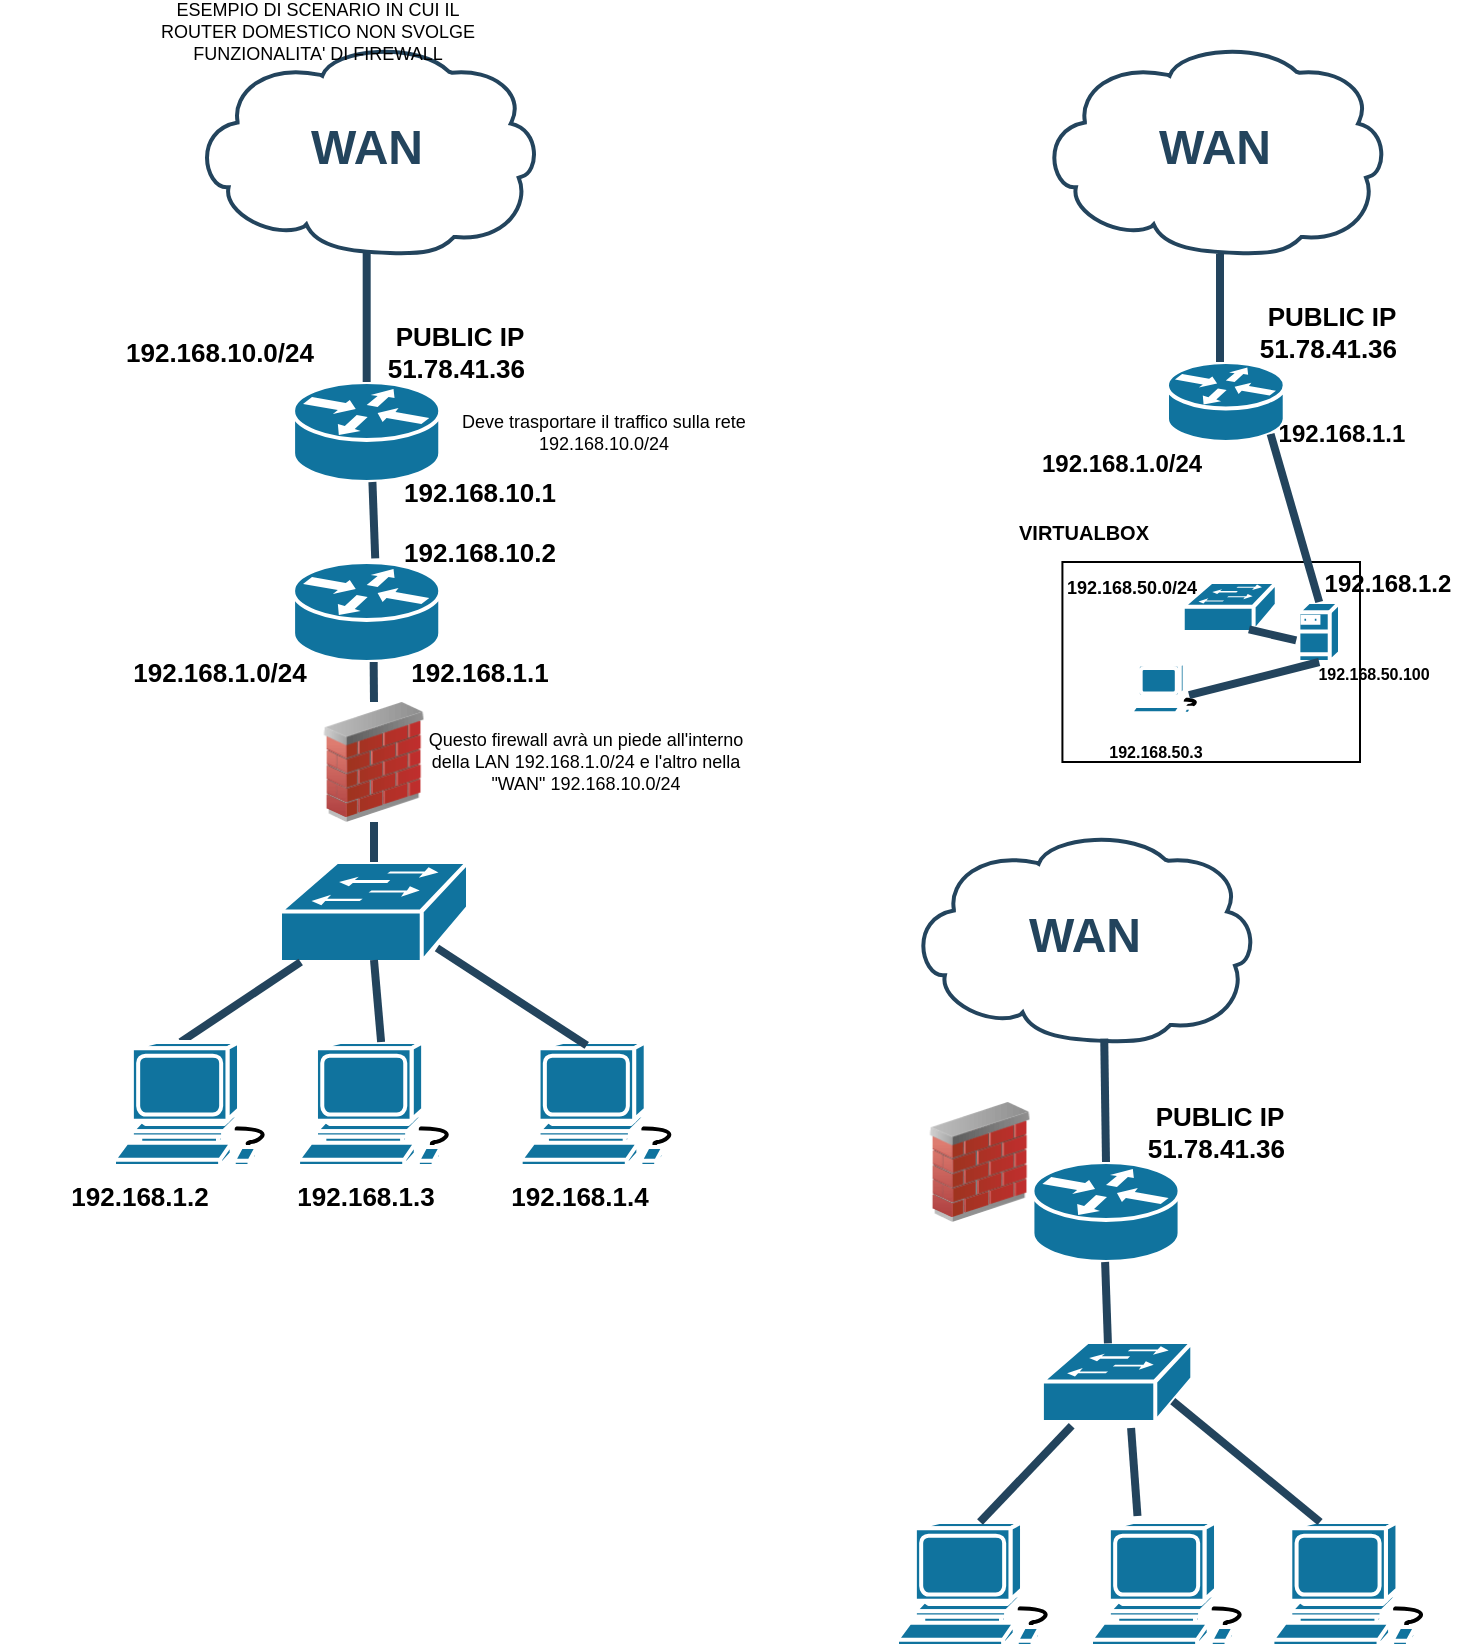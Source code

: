 <mxfile version="20.5.3" type="device"><diagram id="luau3iSR2wHoOwFd6wMg" name="Pagina-1"><mxGraphModel dx="981" dy="515" grid="1" gridSize="10" guides="1" tooltips="1" connect="1" arrows="1" fold="1" page="1" pageScale="1" pageWidth="827" pageHeight="1169" math="0" shadow="0"><root><mxCell id="0"/><mxCell id="1" parent="0"/><mxCell id="JwFwMXOfbp0LTPfaGGaq-67" value="" style="rounded=0;whiteSpace=wrap;html=1;fontSize=9;" vertex="1" parent="1"><mxGeometry x="541.21" y="340" width="148.79" height="100" as="geometry"/></mxCell><mxCell id="JwFwMXOfbp0LTPfaGGaq-1" value="" style="shape=mxgraph.cisco.routers.router;html=1;dashed=0;fillColor=#10739E;strokeColor=#ffffff;strokeWidth=2;verticalLabelPosition=bottom;verticalAlign=top;fontFamily=Helvetica;fontSize=36;fontColor=#FFB366" vertex="1" parent="1"><mxGeometry x="156.55" y="250" width="73.58" height="50" as="geometry"/></mxCell><mxCell id="JwFwMXOfbp0LTPfaGGaq-2" value="WAN" style="shape=mxgraph.cisco.storage.cloud;html=1;dashed=0;strokeColor=#23445D;fillColor=#ffffff;strokeWidth=2;fontFamily=Helvetica;fontSize=24;fontColor=#23445D;align=center;fontStyle=1" vertex="1" parent="1"><mxGeometry x="106.34" y="80" width="174" height="106" as="geometry"/></mxCell><mxCell id="JwFwMXOfbp0LTPfaGGaq-3" style="edgeStyle=none;rounded=1;html=1;strokeColor=#23445D;endArrow=none;endFill=0;strokeWidth=4;exitX=0.5;exitY=0.99;exitDx=0;exitDy=0;exitPerimeter=0;entryX=0.5;entryY=0;entryDx=0;entryDy=0;entryPerimeter=0;" edge="1" parent="1" source="JwFwMXOfbp0LTPfaGGaq-2" target="JwFwMXOfbp0LTPfaGGaq-1"><mxGeometry relative="1" as="geometry"><mxPoint x="431.34" y="440.16" as="sourcePoint"/><mxPoint x="379.249" y="486" as="targetPoint"/></mxGeometry></mxCell><mxCell id="JwFwMXOfbp0LTPfaGGaq-4" value="PUBLIC IP&lt;br style=&quot;font-size: 13px;&quot;&gt;51.78.41.36&amp;nbsp;" style="text;html=1;strokeColor=none;fillColor=none;align=center;verticalAlign=middle;whiteSpace=wrap;rounded=0;fontSize=13;fontStyle=1" vertex="1" parent="1"><mxGeometry x="170.34" y="220" width="140" height="30" as="geometry"/></mxCell><mxCell id="JwFwMXOfbp0LTPfaGGaq-7" value="" style="shape=mxgraph.cisco.switches.workgroup_switch;html=1;dashed=0;fillColor=#10739E;strokeColor=#ffffff;strokeWidth=2;verticalLabelPosition=bottom;verticalAlign=top;fontFamily=Helvetica;fontSize=36;fontColor=#FFB366" vertex="1" parent="1"><mxGeometry x="150.0" y="490" width="94" height="50" as="geometry"/></mxCell><mxCell id="JwFwMXOfbp0LTPfaGGaq-27" style="edgeStyle=none;rounded=1;html=1;strokeColor=#23445D;endArrow=none;endFill=0;strokeWidth=4;exitX=0.11;exitY=1;exitDx=0;exitDy=0;exitPerimeter=0;entryX=0.402;entryY=0;entryDx=0;entryDy=0;entryPerimeter=0;" edge="1" parent="1" source="JwFwMXOfbp0LTPfaGGaq-7" target="JwFwMXOfbp0LTPfaGGaq-30"><mxGeometry relative="1" as="geometry"><mxPoint x="200.311" y="510" as="sourcePoint"/><mxPoint x="150.34" y="570" as="targetPoint"/></mxGeometry></mxCell><mxCell id="JwFwMXOfbp0LTPfaGGaq-30" value="" style="shape=mxgraph.cisco.computers_and_peripherals.workstation;html=1;dashed=0;fillColor=#10739E;strokeColor=#ffffff;strokeWidth=2;verticalLabelPosition=bottom;verticalAlign=top;fontFamily=Helvetica;fontSize=36;fontColor=#FFB366" vertex="1" parent="1"><mxGeometry x="67.0" y="580" width="83" height="62" as="geometry"/></mxCell><mxCell id="JwFwMXOfbp0LTPfaGGaq-31" value="" style="shape=mxgraph.cisco.computers_and_peripherals.workstation;html=1;dashed=0;fillColor=#10739E;strokeColor=#ffffff;strokeWidth=2;verticalLabelPosition=bottom;verticalAlign=top;fontFamily=Helvetica;fontSize=36;fontColor=#FFB366" vertex="1" parent="1"><mxGeometry x="159.05" y="580" width="83" height="62" as="geometry"/></mxCell><mxCell id="JwFwMXOfbp0LTPfaGGaq-32" value="" style="shape=mxgraph.cisco.computers_and_peripherals.workstation;html=1;dashed=0;fillColor=#10739E;strokeColor=#ffffff;strokeWidth=2;verticalLabelPosition=bottom;verticalAlign=top;fontFamily=Helvetica;fontSize=36;fontColor=#FFB366" vertex="1" parent="1"><mxGeometry x="270.34" y="580" width="83" height="62" as="geometry"/></mxCell><mxCell id="JwFwMXOfbp0LTPfaGGaq-33" style="edgeStyle=none;rounded=1;html=1;strokeColor=#23445D;endArrow=none;endFill=0;strokeWidth=4;entryX=0.5;entryY=0;entryDx=0;entryDy=0;entryPerimeter=0;exitX=0.5;exitY=0.98;exitDx=0;exitDy=0;exitPerimeter=0;" edge="1" parent="1" source="JwFwMXOfbp0LTPfaGGaq-7" target="JwFwMXOfbp0LTPfaGGaq-31"><mxGeometry relative="1" as="geometry"><mxPoint x="213.34" y="522" as="sourcePoint"/><mxPoint x="110.366" y="605" as="targetPoint"/></mxGeometry></mxCell><mxCell id="JwFwMXOfbp0LTPfaGGaq-34" style="edgeStyle=none;rounded=1;html=1;strokeColor=#23445D;endArrow=none;endFill=0;strokeWidth=4;exitX=0.835;exitY=0.86;exitDx=0;exitDy=0;exitPerimeter=0;entryX=0.398;entryY=0.028;entryDx=0;entryDy=0;entryPerimeter=0;" edge="1" parent="1" source="JwFwMXOfbp0LTPfaGGaq-7" target="JwFwMXOfbp0LTPfaGGaq-32"><mxGeometry relative="1" as="geometry"><mxPoint x="178.33" y="522" as="sourcePoint"/><mxPoint x="300.34" y="590" as="targetPoint"/></mxGeometry></mxCell><mxCell id="JwFwMXOfbp0LTPfaGGaq-35" value="192.168.10.1" style="text;html=1;strokeColor=none;fillColor=none;align=center;verticalAlign=middle;whiteSpace=wrap;rounded=0;fontSize=13;fontStyle=1" vertex="1" parent="1"><mxGeometry x="180.34" y="290" width="140" height="30" as="geometry"/></mxCell><mxCell id="JwFwMXOfbp0LTPfaGGaq-37" style="edgeStyle=none;rounded=1;html=1;strokeColor=#23445D;endArrow=none;endFill=0;strokeWidth=4;entryX=0.5;entryY=0;entryDx=0;entryDy=0;entryPerimeter=0;" edge="1" parent="1" source="JwFwMXOfbp0LTPfaGGaq-40" target="JwFwMXOfbp0LTPfaGGaq-7"><mxGeometry relative="1" as="geometry"><mxPoint x="197.0" y="420" as="sourcePoint"/><mxPoint x="196.84" y="430" as="targetPoint"/></mxGeometry></mxCell><mxCell id="JwFwMXOfbp0LTPfaGGaq-38" value="" style="edgeStyle=none;rounded=1;html=1;strokeColor=#23445D;endArrow=none;endFill=0;strokeWidth=4;exitX=0.5;exitY=0.99;exitDx=0;exitDy=0;exitPerimeter=0;entryX=0.558;entryY=-0.037;entryDx=0;entryDy=0;entryPerimeter=0;" edge="1" parent="1" target="JwFwMXOfbp0LTPfaGGaq-39"><mxGeometry relative="1" as="geometry"><mxPoint x="196.21" y="300" as="sourcePoint"/><mxPoint x="197.0" y="340" as="targetPoint"/></mxGeometry></mxCell><mxCell id="JwFwMXOfbp0LTPfaGGaq-39" value="" style="shape=mxgraph.cisco.routers.router;html=1;dashed=0;fillColor=#10739E;strokeColor=#ffffff;strokeWidth=2;verticalLabelPosition=bottom;verticalAlign=top;fontFamily=Helvetica;fontSize=36;fontColor=#FFB366" vertex="1" parent="1"><mxGeometry x="156.55" y="340" width="73.58" height="50" as="geometry"/></mxCell><mxCell id="JwFwMXOfbp0LTPfaGGaq-40" value="" style="image;html=1;image=img/lib/clip_art/networking/Firewall_02_128x128.png;fontSize=13;" vertex="1" parent="1"><mxGeometry x="167.0" y="410" width="60" height="60" as="geometry"/></mxCell><mxCell id="JwFwMXOfbp0LTPfaGGaq-43" style="edgeStyle=none;rounded=1;html=1;strokeColor=#23445D;endArrow=none;endFill=0;strokeWidth=4;entryX=0.5;entryY=0;entryDx=0;entryDy=0;" edge="1" parent="1" target="JwFwMXOfbp0LTPfaGGaq-40"><mxGeometry relative="1" as="geometry"><mxPoint x="196.83" y="390" as="sourcePoint"/><mxPoint x="196.83" y="410" as="targetPoint"/></mxGeometry></mxCell><mxCell id="JwFwMXOfbp0LTPfaGGaq-44" value="192.168.10.2" style="text;html=1;strokeColor=none;fillColor=none;align=center;verticalAlign=middle;whiteSpace=wrap;rounded=0;fontSize=13;fontStyle=1" vertex="1" parent="1"><mxGeometry x="180.34" y="320" width="140" height="30" as="geometry"/></mxCell><mxCell id="JwFwMXOfbp0LTPfaGGaq-45" value="192.168.10.0/24" style="text;html=1;strokeColor=none;fillColor=none;align=center;verticalAlign=middle;whiteSpace=wrap;rounded=0;fontSize=13;fontStyle=1" vertex="1" parent="1"><mxGeometry x="50.34" y="220" width="140" height="30" as="geometry"/></mxCell><mxCell id="JwFwMXOfbp0LTPfaGGaq-46" value="192.168.1.0/24" style="text;html=1;strokeColor=none;fillColor=none;align=center;verticalAlign=middle;whiteSpace=wrap;rounded=0;fontSize=13;fontStyle=1" vertex="1" parent="1"><mxGeometry x="50.34" y="380" width="140" height="30" as="geometry"/></mxCell><mxCell id="JwFwMXOfbp0LTPfaGGaq-47" value="192.168.1.1" style="text;html=1;strokeColor=none;fillColor=none;align=center;verticalAlign=middle;whiteSpace=wrap;rounded=0;fontSize=13;fontStyle=1" vertex="1" parent="1"><mxGeometry x="180.34" y="380" width="140" height="30" as="geometry"/></mxCell><mxCell id="JwFwMXOfbp0LTPfaGGaq-50" value="192.168.1.2" style="text;html=1;strokeColor=none;fillColor=none;align=center;verticalAlign=middle;whiteSpace=wrap;rounded=0;fontSize=13;fontStyle=1" vertex="1" parent="1"><mxGeometry x="10" y="642" width="140" height="30" as="geometry"/></mxCell><mxCell id="JwFwMXOfbp0LTPfaGGaq-51" value="192.168.1.3" style="text;html=1;strokeColor=none;fillColor=none;align=center;verticalAlign=middle;whiteSpace=wrap;rounded=0;fontSize=13;fontStyle=1" vertex="1" parent="1"><mxGeometry x="123.34" y="642" width="140" height="30" as="geometry"/></mxCell><mxCell id="JwFwMXOfbp0LTPfaGGaq-52" value="192.168.1.4" style="text;html=1;strokeColor=none;fillColor=none;align=center;verticalAlign=middle;whiteSpace=wrap;rounded=0;fontSize=13;fontStyle=1" vertex="1" parent="1"><mxGeometry x="230.13" y="642" width="140" height="30" as="geometry"/></mxCell><mxCell id="JwFwMXOfbp0LTPfaGGaq-53" value="Deve trasportare il traffico sulla rete 192.168.10.0/24" style="text;html=1;strokeColor=none;fillColor=none;align=center;verticalAlign=middle;whiteSpace=wrap;rounded=0;fontSize=9;" vertex="1" parent="1"><mxGeometry x="222.69" y="260" width="178.29" height="30" as="geometry"/></mxCell><mxCell id="JwFwMXOfbp0LTPfaGGaq-54" value="Questo firewall avrà un piede all'interno della LAN 192.168.1.0/24 e l'altro nella &quot;WAN&quot; 192.168.10.0/24" style="text;html=1;strokeColor=none;fillColor=none;align=center;verticalAlign=middle;whiteSpace=wrap;rounded=0;fontSize=9;" vertex="1" parent="1"><mxGeometry x="214.34" y="425" width="178.29" height="30" as="geometry"/></mxCell><mxCell id="JwFwMXOfbp0LTPfaGGaq-55" value="ESEMPIO DI SCENARIO IN CUI IL ROUTER DOMESTICO NON SVOLGE FUNZIONALITA' DI FIREWALL" style="text;html=1;strokeColor=none;fillColor=none;align=center;verticalAlign=middle;whiteSpace=wrap;rounded=0;fontSize=9;" vertex="1" parent="1"><mxGeometry x="80" y="60" width="178.29" height="30" as="geometry"/></mxCell><mxCell id="JwFwMXOfbp0LTPfaGGaq-56" value="WAN" style="shape=mxgraph.cisco.storage.cloud;html=1;dashed=0;strokeColor=#23445D;fillColor=#ffffff;strokeWidth=2;fontFamily=Helvetica;fontSize=24;fontColor=#23445D;align=center;fontStyle=1" vertex="1" parent="1"><mxGeometry x="530" y="80" width="174" height="106" as="geometry"/></mxCell><mxCell id="JwFwMXOfbp0LTPfaGGaq-57" value="" style="shape=mxgraph.cisco.routers.router;html=1;dashed=0;fillColor=#10739E;strokeColor=#ffffff;strokeWidth=2;verticalLabelPosition=bottom;verticalAlign=top;fontFamily=Helvetica;fontSize=36;fontColor=#FFB366" vertex="1" parent="1"><mxGeometry x="593.5" y="240" width="58.86" height="40" as="geometry"/></mxCell><mxCell id="JwFwMXOfbp0LTPfaGGaq-58" value="PUBLIC IP&lt;br style=&quot;font-size: 13px;&quot;&gt;51.78.41.36&amp;nbsp;" style="text;html=1;strokeColor=none;fillColor=none;align=center;verticalAlign=middle;whiteSpace=wrap;rounded=0;fontSize=13;fontStyle=1" vertex="1" parent="1"><mxGeometry x="606.15" y="210" width="140" height="30" as="geometry"/></mxCell><mxCell id="JwFwMXOfbp0LTPfaGGaq-62" style="edgeStyle=none;rounded=1;html=1;strokeColor=#23445D;endArrow=none;endFill=0;strokeWidth=4;exitX=0.5;exitY=0.99;exitDx=0;exitDy=0;exitPerimeter=0;" edge="1" parent="1"><mxGeometry relative="1" as="geometry"><mxPoint x="620" y="186.0" as="sourcePoint"/><mxPoint x="620" y="240" as="targetPoint"/></mxGeometry></mxCell><mxCell id="JwFwMXOfbp0LTPfaGGaq-68" value="VIRTUALBOX" style="text;html=1;strokeColor=none;fillColor=none;align=center;verticalAlign=middle;whiteSpace=wrap;rounded=0;fontSize=10;fontStyle=1" vertex="1" parent="1"><mxGeometry x="509.5" y="310" width="84" height="30" as="geometry"/></mxCell><mxCell id="JwFwMXOfbp0LTPfaGGaq-70" value="" style="shape=mxgraph.cisco.switches.workgroup_switch;html=1;dashed=0;fillColor=#10739E;strokeColor=#ffffff;strokeWidth=2;verticalLabelPosition=bottom;verticalAlign=top;fontFamily=Helvetica;fontSize=36;fontColor=#FFB366" vertex="1" parent="1"><mxGeometry x="601.37" y="350" width="47" height="25" as="geometry"/></mxCell><mxCell id="JwFwMXOfbp0LTPfaGGaq-71" value="" style="shape=mxgraph.cisco.servers.fileserver;html=1;dashed=0;fillColor=#10739E;strokeColor=#ffffff;strokeWidth=2;verticalLabelPosition=bottom;verticalAlign=top;fontFamily=Helvetica;fontSize=36;fontColor=#FFB366" vertex="1" parent="1"><mxGeometry x="659.19" y="360" width="20.81" height="30" as="geometry"/></mxCell><mxCell id="JwFwMXOfbp0LTPfaGGaq-72" value="" style="shape=mxgraph.cisco.computers_and_peripherals.workstation;html=1;dashed=0;fillColor=#10739E;strokeColor=#ffffff;strokeWidth=2;verticalLabelPosition=bottom;verticalAlign=top;fontFamily=Helvetica;fontSize=36;fontColor=#FFB366" vertex="1" parent="1"><mxGeometry x="575.06" y="390" width="36.15" height="27" as="geometry"/></mxCell><mxCell id="JwFwMXOfbp0LTPfaGGaq-74" value="&lt;font style=&quot;font-size: 9px;&quot;&gt;192.168.50.0/24&lt;/font&gt;" style="text;html=1;strokeColor=none;fillColor=none;align=center;verticalAlign=middle;whiteSpace=wrap;rounded=0;fontSize=13;fontStyle=1" vertex="1" parent="1"><mxGeometry x="541.21" y="347" width="70" height="8" as="geometry"/></mxCell><mxCell id="JwFwMXOfbp0LTPfaGGaq-76" style="edgeStyle=none;rounded=1;html=1;strokeColor=#23445D;endArrow=none;endFill=0;strokeWidth=4;exitX=0.705;exitY=0.947;exitDx=0;exitDy=0;exitPerimeter=0;entryX=-0.052;entryY=0.641;entryDx=0;entryDy=0;entryPerimeter=0;" edge="1" parent="1" source="JwFwMXOfbp0LTPfaGGaq-70" target="JwFwMXOfbp0LTPfaGGaq-71"><mxGeometry relative="1" as="geometry"><mxPoint x="670" y="390" as="sourcePoint"/><mxPoint x="670.0" y="420" as="targetPoint"/></mxGeometry></mxCell><mxCell id="JwFwMXOfbp0LTPfaGGaq-77" value="&lt;font style=&quot;font-size: 8px;&quot;&gt;192.168.50.100&lt;/font&gt;" style="text;html=1;strokeColor=none;fillColor=none;align=center;verticalAlign=middle;whiteSpace=wrap;rounded=0;fontSize=13;fontStyle=1" vertex="1" parent="1"><mxGeometry x="663.58" y="390.5" width="65.63" height="7.5" as="geometry"/></mxCell><mxCell id="JwFwMXOfbp0LTPfaGGaq-78" value="&lt;font style=&quot;font-size: 8px;&quot;&gt;192.168.50.3&lt;/font&gt;" style="text;html=1;strokeColor=none;fillColor=none;align=center;verticalAlign=middle;whiteSpace=wrap;rounded=0;fontSize=13;fontStyle=1" vertex="1" parent="1"><mxGeometry x="553.07" y="425" width="70" height="15" as="geometry"/></mxCell><mxCell id="JwFwMXOfbp0LTPfaGGaq-80" value="&lt;font style=&quot;font-size: 12px;&quot;&gt;192.168.1.1&lt;/font&gt;" style="text;html=1;strokeColor=none;fillColor=none;align=center;verticalAlign=middle;whiteSpace=wrap;rounded=0;fontSize=13;fontStyle=1" vertex="1" parent="1"><mxGeometry x="646.21" y="265" width="70" height="20" as="geometry"/></mxCell><mxCell id="JwFwMXOfbp0LTPfaGGaq-81" style="edgeStyle=none;rounded=1;html=1;strokeColor=#23445D;endArrow=none;endFill=0;strokeWidth=4;entryX=0.5;entryY=0;entryDx=0;entryDy=0;entryPerimeter=0;exitX=0.88;exitY=0.9;exitDx=0;exitDy=0;exitPerimeter=0;" edge="1" parent="1" source="JwFwMXOfbp0LTPfaGGaq-57" target="JwFwMXOfbp0LTPfaGGaq-71"><mxGeometry relative="1" as="geometry"><mxPoint x="650" y="310" as="sourcePoint"/><mxPoint x="669.318" y="389.23" as="targetPoint"/></mxGeometry></mxCell><mxCell id="JwFwMXOfbp0LTPfaGGaq-84" value="&lt;font style=&quot;font-size: 12px;&quot;&gt;192.168.1.2&lt;/font&gt;" style="text;html=1;strokeColor=none;fillColor=none;align=center;verticalAlign=middle;whiteSpace=wrap;rounded=0;fontSize=13;fontStyle=1" vertex="1" parent="1"><mxGeometry x="669.19" y="340" width="70" height="20" as="geometry"/></mxCell><mxCell id="JwFwMXOfbp0LTPfaGGaq-85" value="WAN" style="shape=mxgraph.cisco.storage.cloud;html=1;dashed=0;strokeColor=#23445D;fillColor=#ffffff;strokeWidth=2;fontFamily=Helvetica;fontSize=24;fontColor=#23445D;align=center;fontStyle=1" vertex="1" parent="1"><mxGeometry x="464.5" y="474" width="174" height="106" as="geometry"/></mxCell><mxCell id="JwFwMXOfbp0LTPfaGGaq-86" value="" style="shape=mxgraph.cisco.routers.router;html=1;dashed=0;fillColor=#10739E;strokeColor=#ffffff;strokeWidth=2;verticalLabelPosition=bottom;verticalAlign=top;fontFamily=Helvetica;fontSize=36;fontColor=#FFB366" vertex="1" parent="1"><mxGeometry x="526.21" y="640" width="73.58" height="50" as="geometry"/></mxCell><mxCell id="JwFwMXOfbp0LTPfaGGaq-87" value="PUBLIC IP&lt;br style=&quot;font-size: 13px;&quot;&gt;51.78.41.36&amp;nbsp;" style="text;html=1;strokeColor=none;fillColor=none;align=center;verticalAlign=middle;whiteSpace=wrap;rounded=0;fontSize=13;fontStyle=1" vertex="1" parent="1"><mxGeometry x="570" y="610" width="100" height="30" as="geometry"/></mxCell><mxCell id="JwFwMXOfbp0LTPfaGGaq-88" style="edgeStyle=none;rounded=1;html=1;strokeColor=#23445D;endArrow=none;endFill=0;strokeWidth=4;entryX=0.5;entryY=0;entryDx=0;entryDy=0;entryPerimeter=0;exitX=0.561;exitY=0.984;exitDx=0;exitDy=0;exitPerimeter=0;" edge="1" parent="1" source="JwFwMXOfbp0LTPfaGGaq-85" target="JwFwMXOfbp0LTPfaGGaq-86"><mxGeometry relative="1" as="geometry"><mxPoint x="562.76" y="601" as="sourcePoint"/><mxPoint x="562.76" y="621" as="targetPoint"/></mxGeometry></mxCell><mxCell id="JwFwMXOfbp0LTPfaGGaq-89" value="" style="image;html=1;image=img/lib/clip_art/networking/Firewall_02_128x128.png;fontSize=13;" vertex="1" parent="1"><mxGeometry x="470" y="610" width="60" height="60" as="geometry"/></mxCell><mxCell id="JwFwMXOfbp0LTPfaGGaq-90" value="" style="shape=mxgraph.cisco.switches.workgroup_switch;html=1;dashed=0;fillColor=#10739E;strokeColor=#ffffff;strokeWidth=2;verticalLabelPosition=bottom;verticalAlign=top;fontFamily=Helvetica;fontSize=36;fontColor=#FFB366" vertex="1" parent="1"><mxGeometry x="530.95" y="730" width="75.2" height="40" as="geometry"/></mxCell><mxCell id="JwFwMXOfbp0LTPfaGGaq-91" style="edgeStyle=none;rounded=1;html=1;strokeColor=#23445D;endArrow=none;endFill=0;strokeWidth=4;entryX=0.439;entryY=0.018;entryDx=0;entryDy=0;entryPerimeter=0;exitX=0.561;exitY=0.984;exitDx=0;exitDy=0;exitPerimeter=0;" edge="1" parent="1" target="JwFwMXOfbp0LTPfaGGaq-90"><mxGeometry relative="1" as="geometry"><mxPoint x="562.554" y="690.004" as="sourcePoint"/><mxPoint x="563.44" y="751.7" as="targetPoint"/></mxGeometry></mxCell><mxCell id="JwFwMXOfbp0LTPfaGGaq-92" value="" style="shape=mxgraph.cisco.computers_and_peripherals.workstation;html=1;dashed=0;fillColor=#10739E;strokeColor=#ffffff;strokeWidth=2;verticalLabelPosition=bottom;verticalAlign=top;fontFamily=Helvetica;fontSize=36;fontColor=#FFB366" vertex="1" parent="1"><mxGeometry x="458.5" y="820" width="83" height="62" as="geometry"/></mxCell><mxCell id="JwFwMXOfbp0LTPfaGGaq-94" value="" style="shape=mxgraph.cisco.computers_and_peripherals.workstation;html=1;dashed=0;fillColor=#10739E;strokeColor=#ffffff;strokeWidth=2;verticalLabelPosition=bottom;verticalAlign=top;fontFamily=Helvetica;fontSize=36;fontColor=#FFB366" vertex="1" parent="1"><mxGeometry x="555.5" y="820" width="83" height="62" as="geometry"/></mxCell><mxCell id="JwFwMXOfbp0LTPfaGGaq-95" value="" style="shape=mxgraph.cisco.computers_and_peripherals.workstation;html=1;dashed=0;fillColor=#10739E;strokeColor=#ffffff;strokeWidth=2;verticalLabelPosition=bottom;verticalAlign=top;fontFamily=Helvetica;fontSize=36;fontColor=#FFB366" vertex="1" parent="1"><mxGeometry x="646.21" y="820" width="83" height="62" as="geometry"/></mxCell><mxCell id="JwFwMXOfbp0LTPfaGGaq-96" style="edgeStyle=none;rounded=1;html=1;strokeColor=#23445D;endArrow=none;endFill=0;strokeWidth=4;entryX=0.5;entryY=0;entryDx=0;entryDy=0;entryPerimeter=0;exitX=0.198;exitY=1.046;exitDx=0;exitDy=0;exitPerimeter=0;" edge="1" parent="1" source="JwFwMXOfbp0LTPfaGGaq-90" target="JwFwMXOfbp0LTPfaGGaq-92"><mxGeometry relative="1" as="geometry"><mxPoint x="561.804" y="770.004" as="sourcePoint"/><mxPoint x="563.213" y="810.72" as="targetPoint"/></mxGeometry></mxCell><mxCell id="JwFwMXOfbp0LTPfaGGaq-97" style="edgeStyle=none;rounded=1;html=1;strokeColor=#23445D;endArrow=none;endFill=0;strokeWidth=4;entryX=0.28;entryY=-0.048;entryDx=0;entryDy=0;entryPerimeter=0;exitX=0.593;exitY=1.075;exitDx=0;exitDy=0;exitPerimeter=0;" edge="1" parent="1" source="JwFwMXOfbp0LTPfaGGaq-90" target="JwFwMXOfbp0LTPfaGGaq-94"><mxGeometry relative="1" as="geometry"><mxPoint x="571.804" y="780.004" as="sourcePoint"/><mxPoint x="521.5" y="830" as="targetPoint"/></mxGeometry></mxCell><mxCell id="JwFwMXOfbp0LTPfaGGaq-98" style="edgeStyle=none;rounded=1;html=1;strokeColor=#23445D;endArrow=none;endFill=0;strokeWidth=4;entryX=0.287;entryY=0;entryDx=0;entryDy=0;entryPerimeter=0;exitX=0.87;exitY=0.74;exitDx=0;exitDy=0;exitPerimeter=0;" edge="1" parent="1" source="JwFwMXOfbp0LTPfaGGaq-90" target="JwFwMXOfbp0LTPfaGGaq-95"><mxGeometry relative="1" as="geometry"><mxPoint x="581.804" y="790.004" as="sourcePoint"/><mxPoint x="531.5" y="840" as="targetPoint"/></mxGeometry></mxCell><mxCell id="JwFwMXOfbp0LTPfaGGaq-99" value="&lt;font style=&quot;font-size: 12px;&quot;&gt;192.168.1.0/24&lt;/font&gt;" style="text;html=1;strokeColor=none;fillColor=none;align=center;verticalAlign=middle;whiteSpace=wrap;rounded=0;fontSize=13;fontStyle=1" vertex="1" parent="1"><mxGeometry x="536.15" y="280" width="70" height="20" as="geometry"/></mxCell><mxCell id="JwFwMXOfbp0LTPfaGGaq-100" style="edgeStyle=none;rounded=1;html=1;strokeColor=#23445D;endArrow=none;endFill=0;strokeWidth=4;exitX=0.5;exitY=1;exitDx=0;exitDy=0;exitPerimeter=0;entryX=0.815;entryY=0.615;entryDx=0;entryDy=0;entryPerimeter=0;" edge="1" parent="1" source="JwFwMXOfbp0LTPfaGGaq-71" target="JwFwMXOfbp0LTPfaGGaq-72"><mxGeometry relative="1" as="geometry"><mxPoint x="644.505" y="383.675" as="sourcePoint"/><mxPoint x="668.108" y="389.23" as="targetPoint"/></mxGeometry></mxCell></root></mxGraphModel></diagram></mxfile>